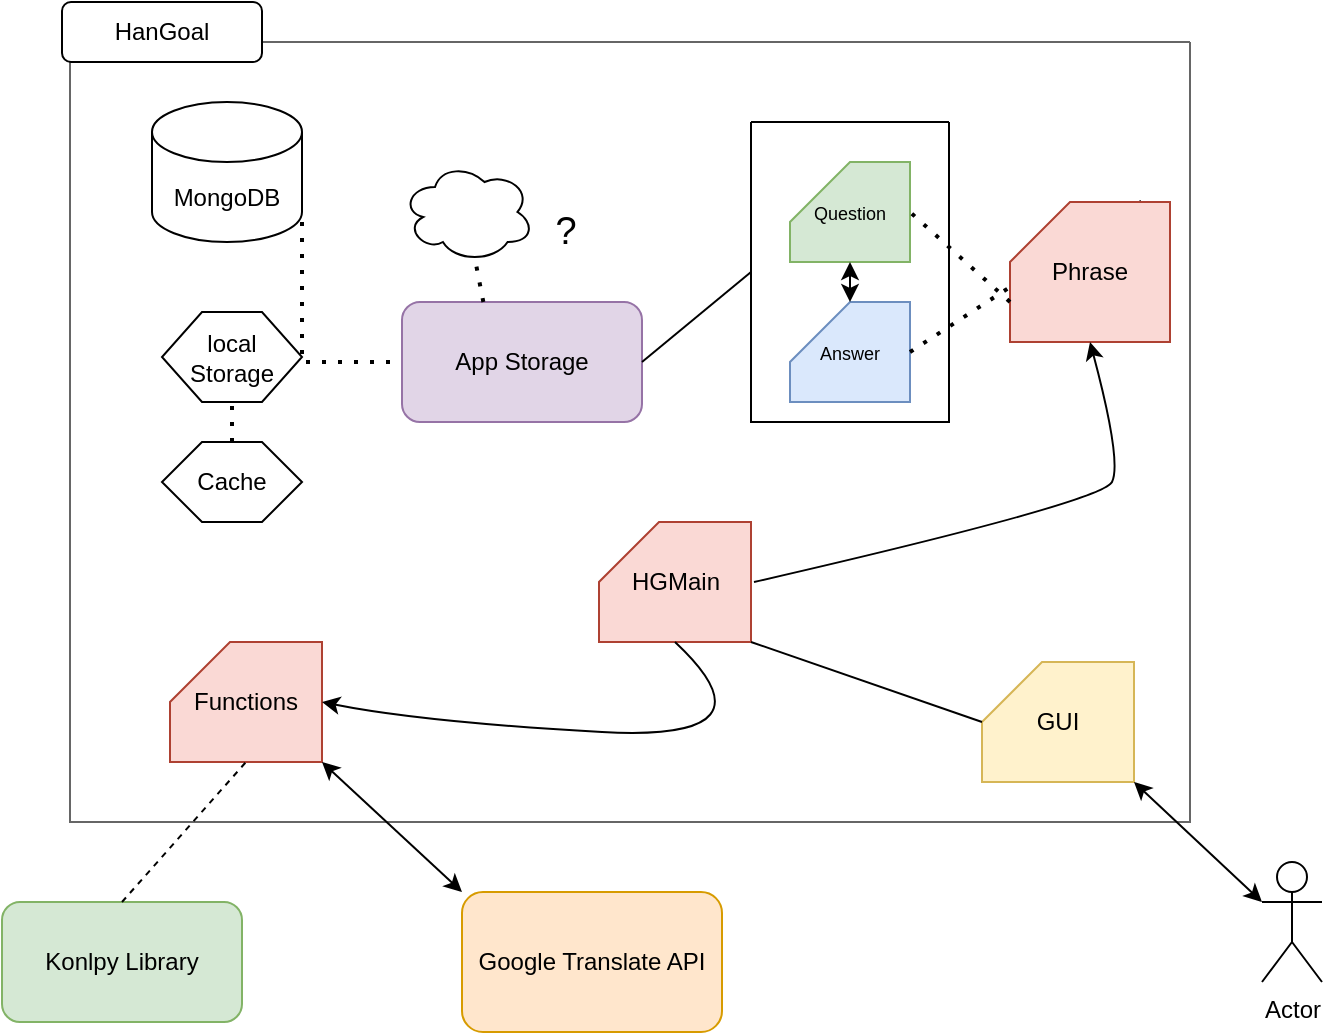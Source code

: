 <mxfile version="21.2.8" type="device">
  <diagram id="C5RBs43oDa-KdzZeNtuy" name="Page-1">
    <mxGraphModel dx="1134" dy="660" grid="1" gridSize="10" guides="1" tooltips="1" connect="1" arrows="1" fold="1" page="1" pageScale="1" pageWidth="827" pageHeight="1169" math="0" shadow="0">
      <root>
        <mxCell id="WIyWlLk6GJQsqaUBKTNV-0" />
        <mxCell id="WIyWlLk6GJQsqaUBKTNV-1" parent="WIyWlLk6GJQsqaUBKTNV-0" />
        <mxCell id="SK3V0hYMDvkUHqYb1NCw-0" value="Google Translate API" style="rounded=1;whiteSpace=wrap;html=1;fillColor=#ffe6cc;strokeColor=#d79b00;" parent="WIyWlLk6GJQsqaUBKTNV-1" vertex="1">
          <mxGeometry x="330" y="465" width="130" height="70" as="geometry" />
        </mxCell>
        <mxCell id="KnLInd0GSH9oIYyJNBlL-0" value="Konlpy Library" style="rounded=1;whiteSpace=wrap;html=1;fillColor=#d5e8d4;strokeColor=#82b366;" vertex="1" parent="WIyWlLk6GJQsqaUBKTNV-1">
          <mxGeometry x="100" y="470" width="120" height="60" as="geometry" />
        </mxCell>
        <mxCell id="KnLInd0GSH9oIYyJNBlL-1" value="App Storage" style="rounded=1;whiteSpace=wrap;html=1;fillColor=#e1d5e7;strokeColor=#9673a6;" vertex="1" parent="WIyWlLk6GJQsqaUBKTNV-1">
          <mxGeometry x="300" y="170" width="120" height="60" as="geometry" />
        </mxCell>
        <mxCell id="KnLInd0GSH9oIYyJNBlL-4" value="local Storage" style="shape=hexagon;perimeter=hexagonPerimeter2;whiteSpace=wrap;html=1;fixedSize=1;" vertex="1" parent="WIyWlLk6GJQsqaUBKTNV-1">
          <mxGeometry x="180" y="175" width="70" height="45" as="geometry" />
        </mxCell>
        <mxCell id="KnLInd0GSH9oIYyJNBlL-8" value="" style="endArrow=none;dashed=1;html=1;dashPattern=1 3;strokeWidth=2;rounded=0;" edge="1" parent="WIyWlLk6GJQsqaUBKTNV-1">
          <mxGeometry width="50" height="50" relative="1" as="geometry">
            <mxPoint x="250" y="130" as="sourcePoint" />
            <mxPoint x="300" y="200" as="targetPoint" />
            <Array as="points">
              <mxPoint x="250" y="150" />
              <mxPoint x="250" y="200" />
            </Array>
          </mxGeometry>
        </mxCell>
        <mxCell id="KnLInd0GSH9oIYyJNBlL-10" value="" style="ellipse;shape=cloud;whiteSpace=wrap;html=1;" vertex="1" parent="WIyWlLk6GJQsqaUBKTNV-1">
          <mxGeometry x="300" y="100" width="66" height="50" as="geometry" />
        </mxCell>
        <mxCell id="KnLInd0GSH9oIYyJNBlL-11" value="Cache" style="shape=hexagon;perimeter=hexagonPerimeter2;whiteSpace=wrap;html=1;fixedSize=1;" vertex="1" parent="WIyWlLk6GJQsqaUBKTNV-1">
          <mxGeometry x="180" y="240" width="70" height="40" as="geometry" />
        </mxCell>
        <mxCell id="KnLInd0GSH9oIYyJNBlL-12" value="" style="endArrow=none;dashed=1;html=1;dashPattern=1 3;strokeWidth=2;rounded=0;exitX=0.5;exitY=0;exitDx=0;exitDy=0;entryX=0.5;entryY=1;entryDx=0;entryDy=0;" edge="1" parent="WIyWlLk6GJQsqaUBKTNV-1" source="KnLInd0GSH9oIYyJNBlL-11" target="KnLInd0GSH9oIYyJNBlL-4">
          <mxGeometry width="50" height="50" relative="1" as="geometry">
            <mxPoint x="380" y="260" as="sourcePoint" />
            <mxPoint x="430" y="210" as="targetPoint" />
          </mxGeometry>
        </mxCell>
        <mxCell id="KnLInd0GSH9oIYyJNBlL-14" value="&lt;font style=&quot;font-size: 19px;&quot;&gt;?&lt;/font&gt;" style="text;html=1;strokeColor=none;fillColor=none;align=center;verticalAlign=middle;whiteSpace=wrap;rounded=0;" vertex="1" parent="WIyWlLk6GJQsqaUBKTNV-1">
          <mxGeometry x="350" y="120" width="64" height="30" as="geometry" />
        </mxCell>
        <mxCell id="KnLInd0GSH9oIYyJNBlL-15" value="MongoDB" style="shape=cylinder3;whiteSpace=wrap;html=1;boundedLbl=1;backgroundOutline=1;size=15;" vertex="1" parent="WIyWlLk6GJQsqaUBKTNV-1">
          <mxGeometry x="175" y="70" width="75" height="70" as="geometry" />
        </mxCell>
        <mxCell id="KnLInd0GSH9oIYyJNBlL-16" value="Actor" style="shape=umlActor;verticalLabelPosition=bottom;verticalAlign=top;html=1;outlineConnect=0;" vertex="1" parent="WIyWlLk6GJQsqaUBKTNV-1">
          <mxGeometry x="730" y="450" width="30" height="60" as="geometry" />
        </mxCell>
        <mxCell id="KnLInd0GSH9oIYyJNBlL-33" value="" style="endArrow=none;dashed=1;html=1;dashPattern=1 3;strokeWidth=2;rounded=0;entryX=0.55;entryY=0.95;entryDx=0;entryDy=0;exitX=0.339;exitY=0;exitDx=0;exitDy=0;exitPerimeter=0;entryPerimeter=0;" edge="1" parent="WIyWlLk6GJQsqaUBKTNV-1" source="KnLInd0GSH9oIYyJNBlL-1" target="KnLInd0GSH9oIYyJNBlL-10">
          <mxGeometry width="50" height="50" relative="1" as="geometry">
            <mxPoint x="380" y="260" as="sourcePoint" />
            <mxPoint x="430" y="210" as="targetPoint" />
          </mxGeometry>
        </mxCell>
        <mxCell id="KnLInd0GSH9oIYyJNBlL-36" value="" style="swimlane;startSize=0;fillColor=#f5f5f5;fontColor=#333333;strokeColor=#666666;" vertex="1" parent="WIyWlLk6GJQsqaUBKTNV-1">
          <mxGeometry x="134" y="40" width="560" height="390" as="geometry" />
        </mxCell>
        <mxCell id="KnLInd0GSH9oIYyJNBlL-38" value="Functions" style="shape=card;whiteSpace=wrap;html=1;fillColor=#fad9d5;strokeColor=#ae4132;" vertex="1" parent="KnLInd0GSH9oIYyJNBlL-36">
          <mxGeometry x="50" y="300" width="76" height="60" as="geometry" />
        </mxCell>
        <mxCell id="KnLInd0GSH9oIYyJNBlL-19" value="&lt;font style=&quot;font-size: 9px;&quot;&gt;Answer&lt;/font&gt;" style="shape=card;whiteSpace=wrap;html=1;fillColor=#dae8fc;strokeColor=#6c8ebf;" vertex="1" parent="KnLInd0GSH9oIYyJNBlL-36">
          <mxGeometry x="360" y="130" width="60" height="50" as="geometry" />
        </mxCell>
        <mxCell id="KnLInd0GSH9oIYyJNBlL-20" value="&lt;font style=&quot;font-size: 9px;&quot;&gt;Question&lt;/font&gt;" style="shape=card;whiteSpace=wrap;html=1;fillColor=#d5e8d4;strokeColor=#82b366;" vertex="1" parent="KnLInd0GSH9oIYyJNBlL-36">
          <mxGeometry x="360" y="60" width="60" height="50" as="geometry" />
        </mxCell>
        <mxCell id="KnLInd0GSH9oIYyJNBlL-22" value="" style="endArrow=none;dashed=1;html=1;dashPattern=1 3;strokeWidth=2;rounded=0;exitX=1;exitY=0.5;exitDx=0;exitDy=0;exitPerimeter=0;entryX=0.837;entryY=-0.014;entryDx=0;entryDy=0;entryPerimeter=0;" edge="1" parent="KnLInd0GSH9oIYyJNBlL-36" source="KnLInd0GSH9oIYyJNBlL-19" target="KnLInd0GSH9oIYyJNBlL-17">
          <mxGeometry width="50" height="50" relative="1" as="geometry">
            <mxPoint x="340" y="60" as="sourcePoint" />
            <mxPoint x="500" y="140.0" as="targetPoint" />
          </mxGeometry>
        </mxCell>
        <mxCell id="KnLInd0GSH9oIYyJNBlL-32" value="" style="endArrow=classic;startArrow=classic;html=1;rounded=0;entryX=0.5;entryY=1;entryDx=0;entryDy=0;entryPerimeter=0;exitX=0;exitY=0;exitDx=30;exitDy=0;exitPerimeter=0;" edge="1" parent="KnLInd0GSH9oIYyJNBlL-36" source="KnLInd0GSH9oIYyJNBlL-19" target="KnLInd0GSH9oIYyJNBlL-20">
          <mxGeometry width="50" height="50" relative="1" as="geometry">
            <mxPoint x="340" y="60" as="sourcePoint" />
            <mxPoint x="390" y="10" as="targetPoint" />
          </mxGeometry>
        </mxCell>
        <mxCell id="KnLInd0GSH9oIYyJNBlL-29" value="" style="swimlane;startSize=0;" vertex="1" parent="KnLInd0GSH9oIYyJNBlL-36">
          <mxGeometry x="340.5" y="40" width="99" height="150" as="geometry" />
        </mxCell>
        <mxCell id="KnLInd0GSH9oIYyJNBlL-17" value="Phrase" style="shape=card;whiteSpace=wrap;html=1;fillColor=#fad9d5;strokeColor=#ae4132;" vertex="1" parent="KnLInd0GSH9oIYyJNBlL-36">
          <mxGeometry x="470" y="80" width="80" height="70" as="geometry" />
        </mxCell>
        <mxCell id="KnLInd0GSH9oIYyJNBlL-41" value="" style="endArrow=none;dashed=1;html=1;dashPattern=1 3;strokeWidth=2;rounded=0;entryX=1;entryY=0.5;entryDx=0;entryDy=0;entryPerimeter=0;exitX=0;exitY=0;exitDx=0;exitDy=50;exitPerimeter=0;" edge="1" parent="KnLInd0GSH9oIYyJNBlL-36" source="KnLInd0GSH9oIYyJNBlL-17" target="KnLInd0GSH9oIYyJNBlL-20">
          <mxGeometry width="50" height="50" relative="1" as="geometry">
            <mxPoint x="210" y="310" as="sourcePoint" />
            <mxPoint x="260" y="260" as="targetPoint" />
          </mxGeometry>
        </mxCell>
        <mxCell id="KnLInd0GSH9oIYyJNBlL-50" value="HGMain" style="shape=card;whiteSpace=wrap;html=1;fillColor=#fad9d5;strokeColor=#ae4132;" vertex="1" parent="KnLInd0GSH9oIYyJNBlL-36">
          <mxGeometry x="264.5" y="240" width="76" height="60" as="geometry" />
        </mxCell>
        <mxCell id="KnLInd0GSH9oIYyJNBlL-51" value="GUI" style="shape=card;whiteSpace=wrap;html=1;fillColor=#fff2cc;strokeColor=#d6b656;" vertex="1" parent="KnLInd0GSH9oIYyJNBlL-36">
          <mxGeometry x="456" y="310" width="76" height="60" as="geometry" />
        </mxCell>
        <mxCell id="KnLInd0GSH9oIYyJNBlL-53" value="" style="curved=1;endArrow=classic;html=1;rounded=0;exitX=0.5;exitY=1;exitDx=0;exitDy=0;exitPerimeter=0;entryX=1;entryY=0.5;entryDx=0;entryDy=0;entryPerimeter=0;" edge="1" parent="KnLInd0GSH9oIYyJNBlL-36" source="KnLInd0GSH9oIYyJNBlL-50" target="KnLInd0GSH9oIYyJNBlL-38">
          <mxGeometry width="50" height="50" relative="1" as="geometry">
            <mxPoint x="206" y="220" as="sourcePoint" />
            <mxPoint x="256" y="170" as="targetPoint" />
            <Array as="points">
              <mxPoint x="356" y="350" />
              <mxPoint x="176" y="340" />
            </Array>
          </mxGeometry>
        </mxCell>
        <mxCell id="KnLInd0GSH9oIYyJNBlL-54" value="" style="curved=1;endArrow=classic;html=1;rounded=0;exitX=0.5;exitY=1;exitDx=0;exitDy=0;exitPerimeter=0;entryX=0.5;entryY=1;entryDx=0;entryDy=0;entryPerimeter=0;" edge="1" parent="KnLInd0GSH9oIYyJNBlL-36" target="KnLInd0GSH9oIYyJNBlL-17">
          <mxGeometry width="50" height="50" relative="1" as="geometry">
            <mxPoint x="342" y="270" as="sourcePoint" />
            <mxPoint x="165" y="300" as="targetPoint" />
            <Array as="points">
              <mxPoint x="516" y="230" />
              <mxPoint x="526" y="210" />
            </Array>
          </mxGeometry>
        </mxCell>
        <mxCell id="KnLInd0GSH9oIYyJNBlL-57" value="" style="endArrow=none;html=1;rounded=0;exitX=1;exitY=1;exitDx=0;exitDy=0;exitPerimeter=0;entryX=0;entryY=0;entryDx=0;entryDy=30;entryPerimeter=0;" edge="1" parent="KnLInd0GSH9oIYyJNBlL-36" source="KnLInd0GSH9oIYyJNBlL-50" target="KnLInd0GSH9oIYyJNBlL-51">
          <mxGeometry width="50" height="50" relative="1" as="geometry">
            <mxPoint x="206" y="220" as="sourcePoint" />
            <mxPoint x="256" y="170" as="targetPoint" />
          </mxGeometry>
        </mxCell>
        <mxCell id="KnLInd0GSH9oIYyJNBlL-37" value="HanGoal" style="rounded=1;whiteSpace=wrap;html=1;" vertex="1" parent="WIyWlLk6GJQsqaUBKTNV-1">
          <mxGeometry x="130" y="20" width="100" height="30" as="geometry" />
        </mxCell>
        <mxCell id="KnLInd0GSH9oIYyJNBlL-30" value="" style="endArrow=none;html=1;rounded=0;entryX=1;entryY=0.5;entryDx=0;entryDy=0;exitX=0;exitY=0.5;exitDx=0;exitDy=0;" edge="1" parent="WIyWlLk6GJQsqaUBKTNV-1" source="KnLInd0GSH9oIYyJNBlL-29" target="KnLInd0GSH9oIYyJNBlL-1">
          <mxGeometry width="50" height="50" relative="1" as="geometry">
            <mxPoint x="470" y="175.0" as="sourcePoint" />
            <mxPoint x="440" y="60" as="targetPoint" />
          </mxGeometry>
        </mxCell>
        <mxCell id="KnLInd0GSH9oIYyJNBlL-47" value="" style="endArrow=none;dashed=1;html=1;rounded=0;exitX=0.5;exitY=0;exitDx=0;exitDy=0;entryX=0.5;entryY=1;entryDx=0;entryDy=0;entryPerimeter=0;" edge="1" parent="WIyWlLk6GJQsqaUBKTNV-1" source="KnLInd0GSH9oIYyJNBlL-0" target="KnLInd0GSH9oIYyJNBlL-38">
          <mxGeometry width="50" height="50" relative="1" as="geometry">
            <mxPoint x="340" y="260" as="sourcePoint" />
            <mxPoint x="220" y="410" as="targetPoint" />
          </mxGeometry>
        </mxCell>
        <mxCell id="KnLInd0GSH9oIYyJNBlL-58" value="" style="endArrow=classic;startArrow=classic;html=1;rounded=0;exitX=1;exitY=1;exitDx=0;exitDy=0;exitPerimeter=0;entryX=0;entryY=0;entryDx=0;entryDy=0;" edge="1" parent="WIyWlLk6GJQsqaUBKTNV-1" source="KnLInd0GSH9oIYyJNBlL-38" target="SK3V0hYMDvkUHqYb1NCw-0">
          <mxGeometry width="50" height="50" relative="1" as="geometry">
            <mxPoint x="340" y="260" as="sourcePoint" />
            <mxPoint x="390" y="210" as="targetPoint" />
          </mxGeometry>
        </mxCell>
        <mxCell id="KnLInd0GSH9oIYyJNBlL-60" value="" style="endArrow=classic;startArrow=classic;html=1;rounded=0;exitX=1;exitY=1;exitDx=0;exitDy=0;exitPerimeter=0;entryX=0;entryY=0.333;entryDx=0;entryDy=0;entryPerimeter=0;" edge="1" parent="WIyWlLk6GJQsqaUBKTNV-1" source="KnLInd0GSH9oIYyJNBlL-51" target="KnLInd0GSH9oIYyJNBlL-16">
          <mxGeometry width="50" height="50" relative="1" as="geometry">
            <mxPoint x="670" y="410" as="sourcePoint" />
            <mxPoint x="740" y="475" as="targetPoint" />
          </mxGeometry>
        </mxCell>
      </root>
    </mxGraphModel>
  </diagram>
</mxfile>
